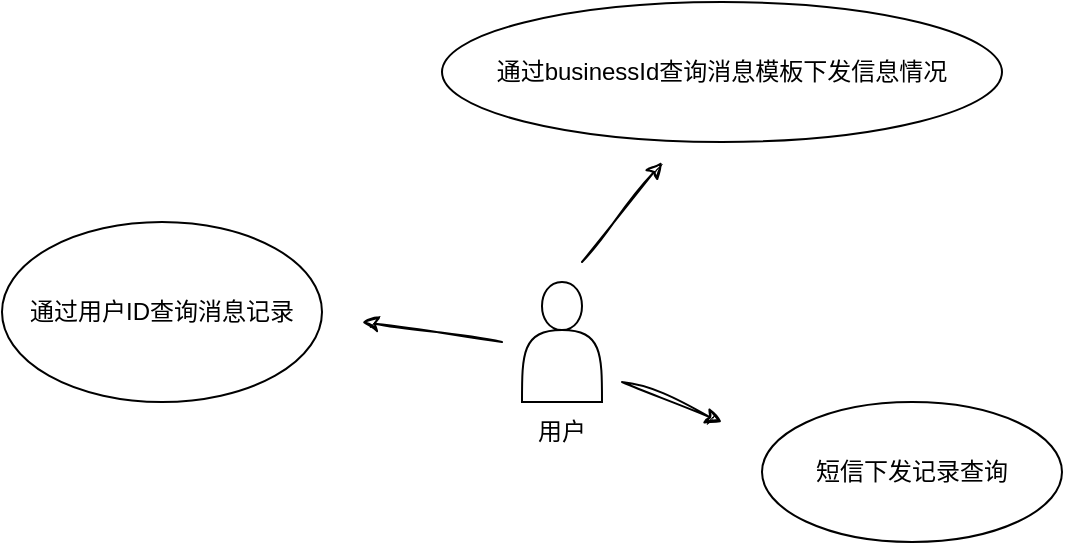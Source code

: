 <mxfile version="21.3.0" type="github">
  <diagram name="第 1 页" id="ZUaW-BwCUV3-EWAXDgSl">
    <mxGraphModel dx="1186" dy="788" grid="1" gridSize="10" guides="1" tooltips="1" connect="1" arrows="1" fold="1" page="1" pageScale="1" pageWidth="1169" pageHeight="827" math="0" shadow="0">
      <root>
        <mxCell id="0" />
        <mxCell id="1" parent="0" />
        <mxCell id="SQzlGsy02c6A6XyV4NZT-1" value="" style="shape=actor;whiteSpace=wrap;html=1;" vertex="1" parent="1">
          <mxGeometry x="490" y="330" width="40" height="60" as="geometry" />
        </mxCell>
        <mxCell id="SQzlGsy02c6A6XyV4NZT-2" value="" style="endArrow=classic;html=1;rounded=0;shadow=0;sketch=1;curveFitting=1;jiggle=2;" edge="1" parent="1">
          <mxGeometry width="50" height="50" relative="1" as="geometry">
            <mxPoint x="480" y="360" as="sourcePoint" />
            <mxPoint x="410" y="350" as="targetPoint" />
          </mxGeometry>
        </mxCell>
        <mxCell id="SQzlGsy02c6A6XyV4NZT-3" value="用户" style="text;html=1;strokeColor=none;fillColor=none;align=center;verticalAlign=middle;whiteSpace=wrap;rounded=0;" vertex="1" parent="1">
          <mxGeometry x="480" y="390" width="60" height="30" as="geometry" />
        </mxCell>
        <mxCell id="SQzlGsy02c6A6XyV4NZT-4" value="通过用户ID查询消息记录" style="ellipse;whiteSpace=wrap;html=1;" vertex="1" parent="1">
          <mxGeometry x="230" y="300" width="160" height="90" as="geometry" />
        </mxCell>
        <mxCell id="SQzlGsy02c6A6XyV4NZT-5" value="通过businessId查询消息模板下发信息情况" style="ellipse;whiteSpace=wrap;html=1;" vertex="1" parent="1">
          <mxGeometry x="450" y="190" width="280" height="70" as="geometry" />
        </mxCell>
        <mxCell id="SQzlGsy02c6A6XyV4NZT-6" value="" style="endArrow=classic;html=1;rounded=0;shadow=0;sketch=1;curveFitting=1;jiggle=2;" edge="1" parent="1">
          <mxGeometry width="50" height="50" relative="1" as="geometry">
            <mxPoint x="520" y="320" as="sourcePoint" />
            <mxPoint x="560" y="270" as="targetPoint" />
          </mxGeometry>
        </mxCell>
        <mxCell id="SQzlGsy02c6A6XyV4NZT-7" value="" style="endArrow=classic;html=1;rounded=0;shadow=0;sketch=1;curveFitting=1;jiggle=2;" edge="1" parent="1">
          <mxGeometry width="50" height="50" relative="1" as="geometry">
            <mxPoint x="540" y="380" as="sourcePoint" />
            <mxPoint x="590" y="400" as="targetPoint" />
          </mxGeometry>
        </mxCell>
        <mxCell id="SQzlGsy02c6A6XyV4NZT-8" value="短信下发记录查询" style="ellipse;whiteSpace=wrap;html=1;" vertex="1" parent="1">
          <mxGeometry x="610" y="390" width="150" height="70" as="geometry" />
        </mxCell>
      </root>
    </mxGraphModel>
  </diagram>
</mxfile>
